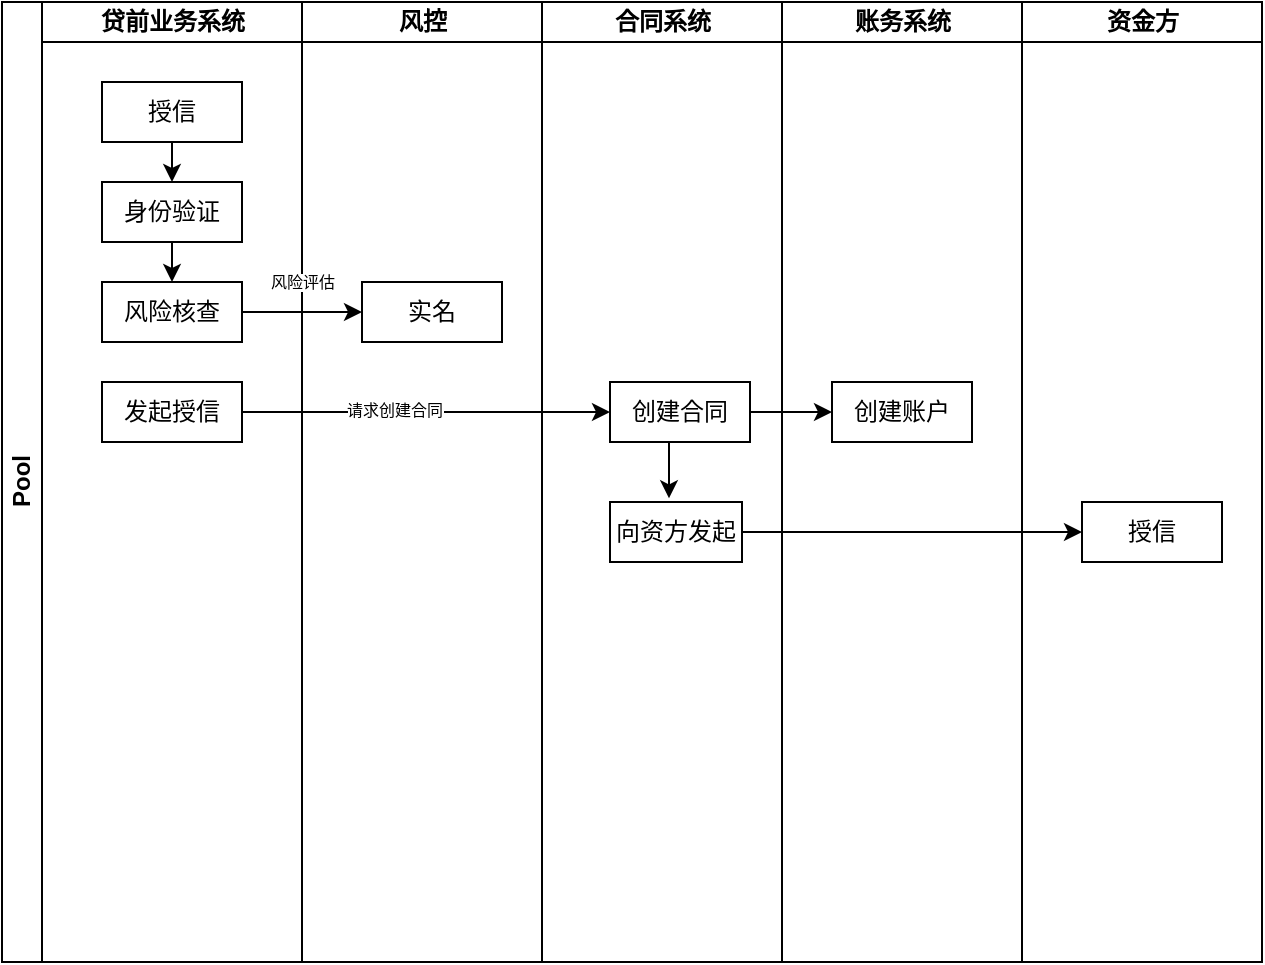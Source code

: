 <mxfile version="12.9.4" type="github"><diagram id="pQbSXTKy-mhwdIOJWXm_" name="第 1 页"><mxGraphModel dx="813" dy="435" grid="1" gridSize="10" guides="1" tooltips="1" connect="1" arrows="1" fold="1" page="1" pageScale="1" pageWidth="827" pageHeight="1169" math="0" shadow="0"><root><mxCell id="0"/><mxCell id="1" parent="0"/><mxCell id="wN9l5T7bKttlChdMxks--5" value="Pool" style="swimlane;html=1;childLayout=stackLayout;resizeParent=1;resizeParentMax=0;startSize=20;horizontal=0;horizontalStack=1;" vertex="1" parent="1"><mxGeometry x="110" y="90" width="630" height="480" as="geometry"/></mxCell><mxCell id="wN9l5T7bKttlChdMxks--6" value="贷前业务系统" style="swimlane;html=1;startSize=20;" vertex="1" parent="wN9l5T7bKttlChdMxks--5"><mxGeometry x="20" width="130" height="480" as="geometry"/></mxCell><mxCell id="wN9l5T7bKttlChdMxks--24" value="风险核查" style="rounded=0;whiteSpace=wrap;html=1;" vertex="1" parent="wN9l5T7bKttlChdMxks--6"><mxGeometry x="30" y="140" width="70" height="30" as="geometry"/></mxCell><mxCell id="wN9l5T7bKttlChdMxks--27" style="edgeStyle=orthogonalEdgeStyle;rounded=0;orthogonalLoop=1;jettySize=auto;html=1;exitX=0.5;exitY=1;exitDx=0;exitDy=0;entryX=0.5;entryY=0;entryDx=0;entryDy=0;fontSize=8;" edge="1" parent="wN9l5T7bKttlChdMxks--6" source="wN9l5T7bKttlChdMxks--14" target="wN9l5T7bKttlChdMxks--24"><mxGeometry relative="1" as="geometry"/></mxCell><mxCell id="wN9l5T7bKttlChdMxks--14" value="身份验证" style="rounded=0;whiteSpace=wrap;html=1;" vertex="1" parent="wN9l5T7bKttlChdMxks--6"><mxGeometry x="30" y="90" width="70" height="30" as="geometry"/></mxCell><mxCell id="wN9l5T7bKttlChdMxks--21" style="edgeStyle=orthogonalEdgeStyle;rounded=0;orthogonalLoop=1;jettySize=auto;html=1;exitX=0.5;exitY=1;exitDx=0;exitDy=0;entryX=0.5;entryY=0;entryDx=0;entryDy=0;fontSize=8;" edge="1" parent="wN9l5T7bKttlChdMxks--6" source="wN9l5T7bKttlChdMxks--11" target="wN9l5T7bKttlChdMxks--14"><mxGeometry relative="1" as="geometry"/></mxCell><mxCell id="wN9l5T7bKttlChdMxks--11" value="授信" style="rounded=0;whiteSpace=wrap;html=1;" vertex="1" parent="wN9l5T7bKttlChdMxks--6"><mxGeometry x="30" y="40" width="70" height="30" as="geometry"/></mxCell><mxCell id="wN9l5T7bKttlChdMxks--34" value="发起授信" style="rounded=0;whiteSpace=wrap;html=1;" vertex="1" parent="wN9l5T7bKttlChdMxks--6"><mxGeometry x="30" y="190" width="70" height="30" as="geometry"/></mxCell><mxCell id="wN9l5T7bKttlChdMxks--7" value="风控" style="swimlane;html=1;startSize=20;" vertex="1" parent="wN9l5T7bKttlChdMxks--5"><mxGeometry x="150" width="120" height="480" as="geometry"/></mxCell><mxCell id="wN9l5T7bKttlChdMxks--18" value="实名" style="rounded=0;whiteSpace=wrap;html=1;" vertex="1" parent="wN9l5T7bKttlChdMxks--7"><mxGeometry x="30" y="140" width="70" height="30" as="geometry"/></mxCell><mxCell id="wN9l5T7bKttlChdMxks--8" value="合同系统" style="swimlane;html=1;startSize=20;" vertex="1" parent="wN9l5T7bKttlChdMxks--5"><mxGeometry x="270" width="120" height="480" as="geometry"/></mxCell><mxCell id="wN9l5T7bKttlChdMxks--47" value="向资方发起" style="rounded=0;whiteSpace=wrap;html=1;" vertex="1" parent="wN9l5T7bKttlChdMxks--8"><mxGeometry x="34" y="250" width="66" height="30" as="geometry"/></mxCell><mxCell id="wN9l5T7bKttlChdMxks--49" style="edgeStyle=orthogonalEdgeStyle;rounded=0;orthogonalLoop=1;jettySize=auto;html=1;exitX=0.5;exitY=1;exitDx=0;exitDy=0;entryX=0.447;entryY=-0.062;entryDx=0;entryDy=0;entryPerimeter=0;fontSize=8;" edge="1" parent="wN9l5T7bKttlChdMxks--8" source="wN9l5T7bKttlChdMxks--42" target="wN9l5T7bKttlChdMxks--47"><mxGeometry relative="1" as="geometry"/></mxCell><mxCell id="wN9l5T7bKttlChdMxks--42" value="创建合同" style="rounded=0;whiteSpace=wrap;html=1;" vertex="1" parent="wN9l5T7bKttlChdMxks--8"><mxGeometry x="34" y="190" width="70" height="30" as="geometry"/></mxCell><mxCell id="wN9l5T7bKttlChdMxks--9" value="账务系统" style="swimlane;html=1;startSize=20;" vertex="1" parent="wN9l5T7bKttlChdMxks--5"><mxGeometry x="390" width="120" height="480" as="geometry"/></mxCell><mxCell id="wN9l5T7bKttlChdMxks--45" value="创建账户" style="rounded=0;whiteSpace=wrap;html=1;" vertex="1" parent="wN9l5T7bKttlChdMxks--9"><mxGeometry x="25" y="190" width="70" height="30" as="geometry"/></mxCell><mxCell id="wN9l5T7bKttlChdMxks--44" value="资金方" style="swimlane;html=1;startSize=20;" vertex="1" parent="wN9l5T7bKttlChdMxks--5"><mxGeometry x="510" width="120" height="480" as="geometry"/></mxCell><mxCell id="wN9l5T7bKttlChdMxks--48" value="授信" style="rounded=0;whiteSpace=wrap;html=1;" vertex="1" parent="wN9l5T7bKttlChdMxks--44"><mxGeometry x="30" y="250" width="70" height="30" as="geometry"/></mxCell><mxCell id="wN9l5T7bKttlChdMxks--19" style="edgeStyle=orthogonalEdgeStyle;rounded=0;orthogonalLoop=1;jettySize=auto;html=1;exitX=1;exitY=0.5;exitDx=0;exitDy=0;entryX=0;entryY=0.5;entryDx=0;entryDy=0;" edge="1" parent="wN9l5T7bKttlChdMxks--5" source="wN9l5T7bKttlChdMxks--24" target="wN9l5T7bKttlChdMxks--18"><mxGeometry relative="1" as="geometry"/></mxCell><mxCell id="wN9l5T7bKttlChdMxks--20" value="风险评估" style="text;html=1;align=center;verticalAlign=middle;resizable=0;points=[];labelBackgroundColor=#ffffff;fontSize=8;" vertex="1" connectable="0" parent="wN9l5T7bKttlChdMxks--19"><mxGeometry x="-0.263" relative="1" as="geometry"><mxPoint x="7.71" y="-15" as="offset"/></mxGeometry></mxCell><mxCell id="wN9l5T7bKttlChdMxks--43" style="edgeStyle=orthogonalEdgeStyle;rounded=0;orthogonalLoop=1;jettySize=auto;html=1;exitX=1;exitY=0.5;exitDx=0;exitDy=0;entryX=0;entryY=0.5;entryDx=0;entryDy=0;fontSize=8;" edge="1" parent="wN9l5T7bKttlChdMxks--5" source="wN9l5T7bKttlChdMxks--34" target="wN9l5T7bKttlChdMxks--42"><mxGeometry relative="1" as="geometry"/></mxCell><mxCell id="wN9l5T7bKttlChdMxks--51" value="请求创建合同" style="text;html=1;align=center;verticalAlign=middle;resizable=0;points=[];labelBackgroundColor=#ffffff;fontSize=8;" vertex="1" connectable="0" parent="wN9l5T7bKttlChdMxks--43"><mxGeometry x="-0.175" y="1" relative="1" as="geometry"><mxPoint as="offset"/></mxGeometry></mxCell><mxCell id="wN9l5T7bKttlChdMxks--46" style="edgeStyle=orthogonalEdgeStyle;rounded=0;orthogonalLoop=1;jettySize=auto;html=1;exitX=1;exitY=0.5;exitDx=0;exitDy=0;entryX=0;entryY=0.5;entryDx=0;entryDy=0;fontSize=8;" edge="1" parent="wN9l5T7bKttlChdMxks--5" source="wN9l5T7bKttlChdMxks--42" target="wN9l5T7bKttlChdMxks--45"><mxGeometry relative="1" as="geometry"/></mxCell><mxCell id="wN9l5T7bKttlChdMxks--50" style="edgeStyle=orthogonalEdgeStyle;rounded=0;orthogonalLoop=1;jettySize=auto;html=1;exitX=1;exitY=0.5;exitDx=0;exitDy=0;entryX=0;entryY=0.5;entryDx=0;entryDy=0;fontSize=8;" edge="1" parent="wN9l5T7bKttlChdMxks--5" source="wN9l5T7bKttlChdMxks--47" target="wN9l5T7bKttlChdMxks--48"><mxGeometry relative="1" as="geometry"/></mxCell></root></mxGraphModel></diagram></mxfile>